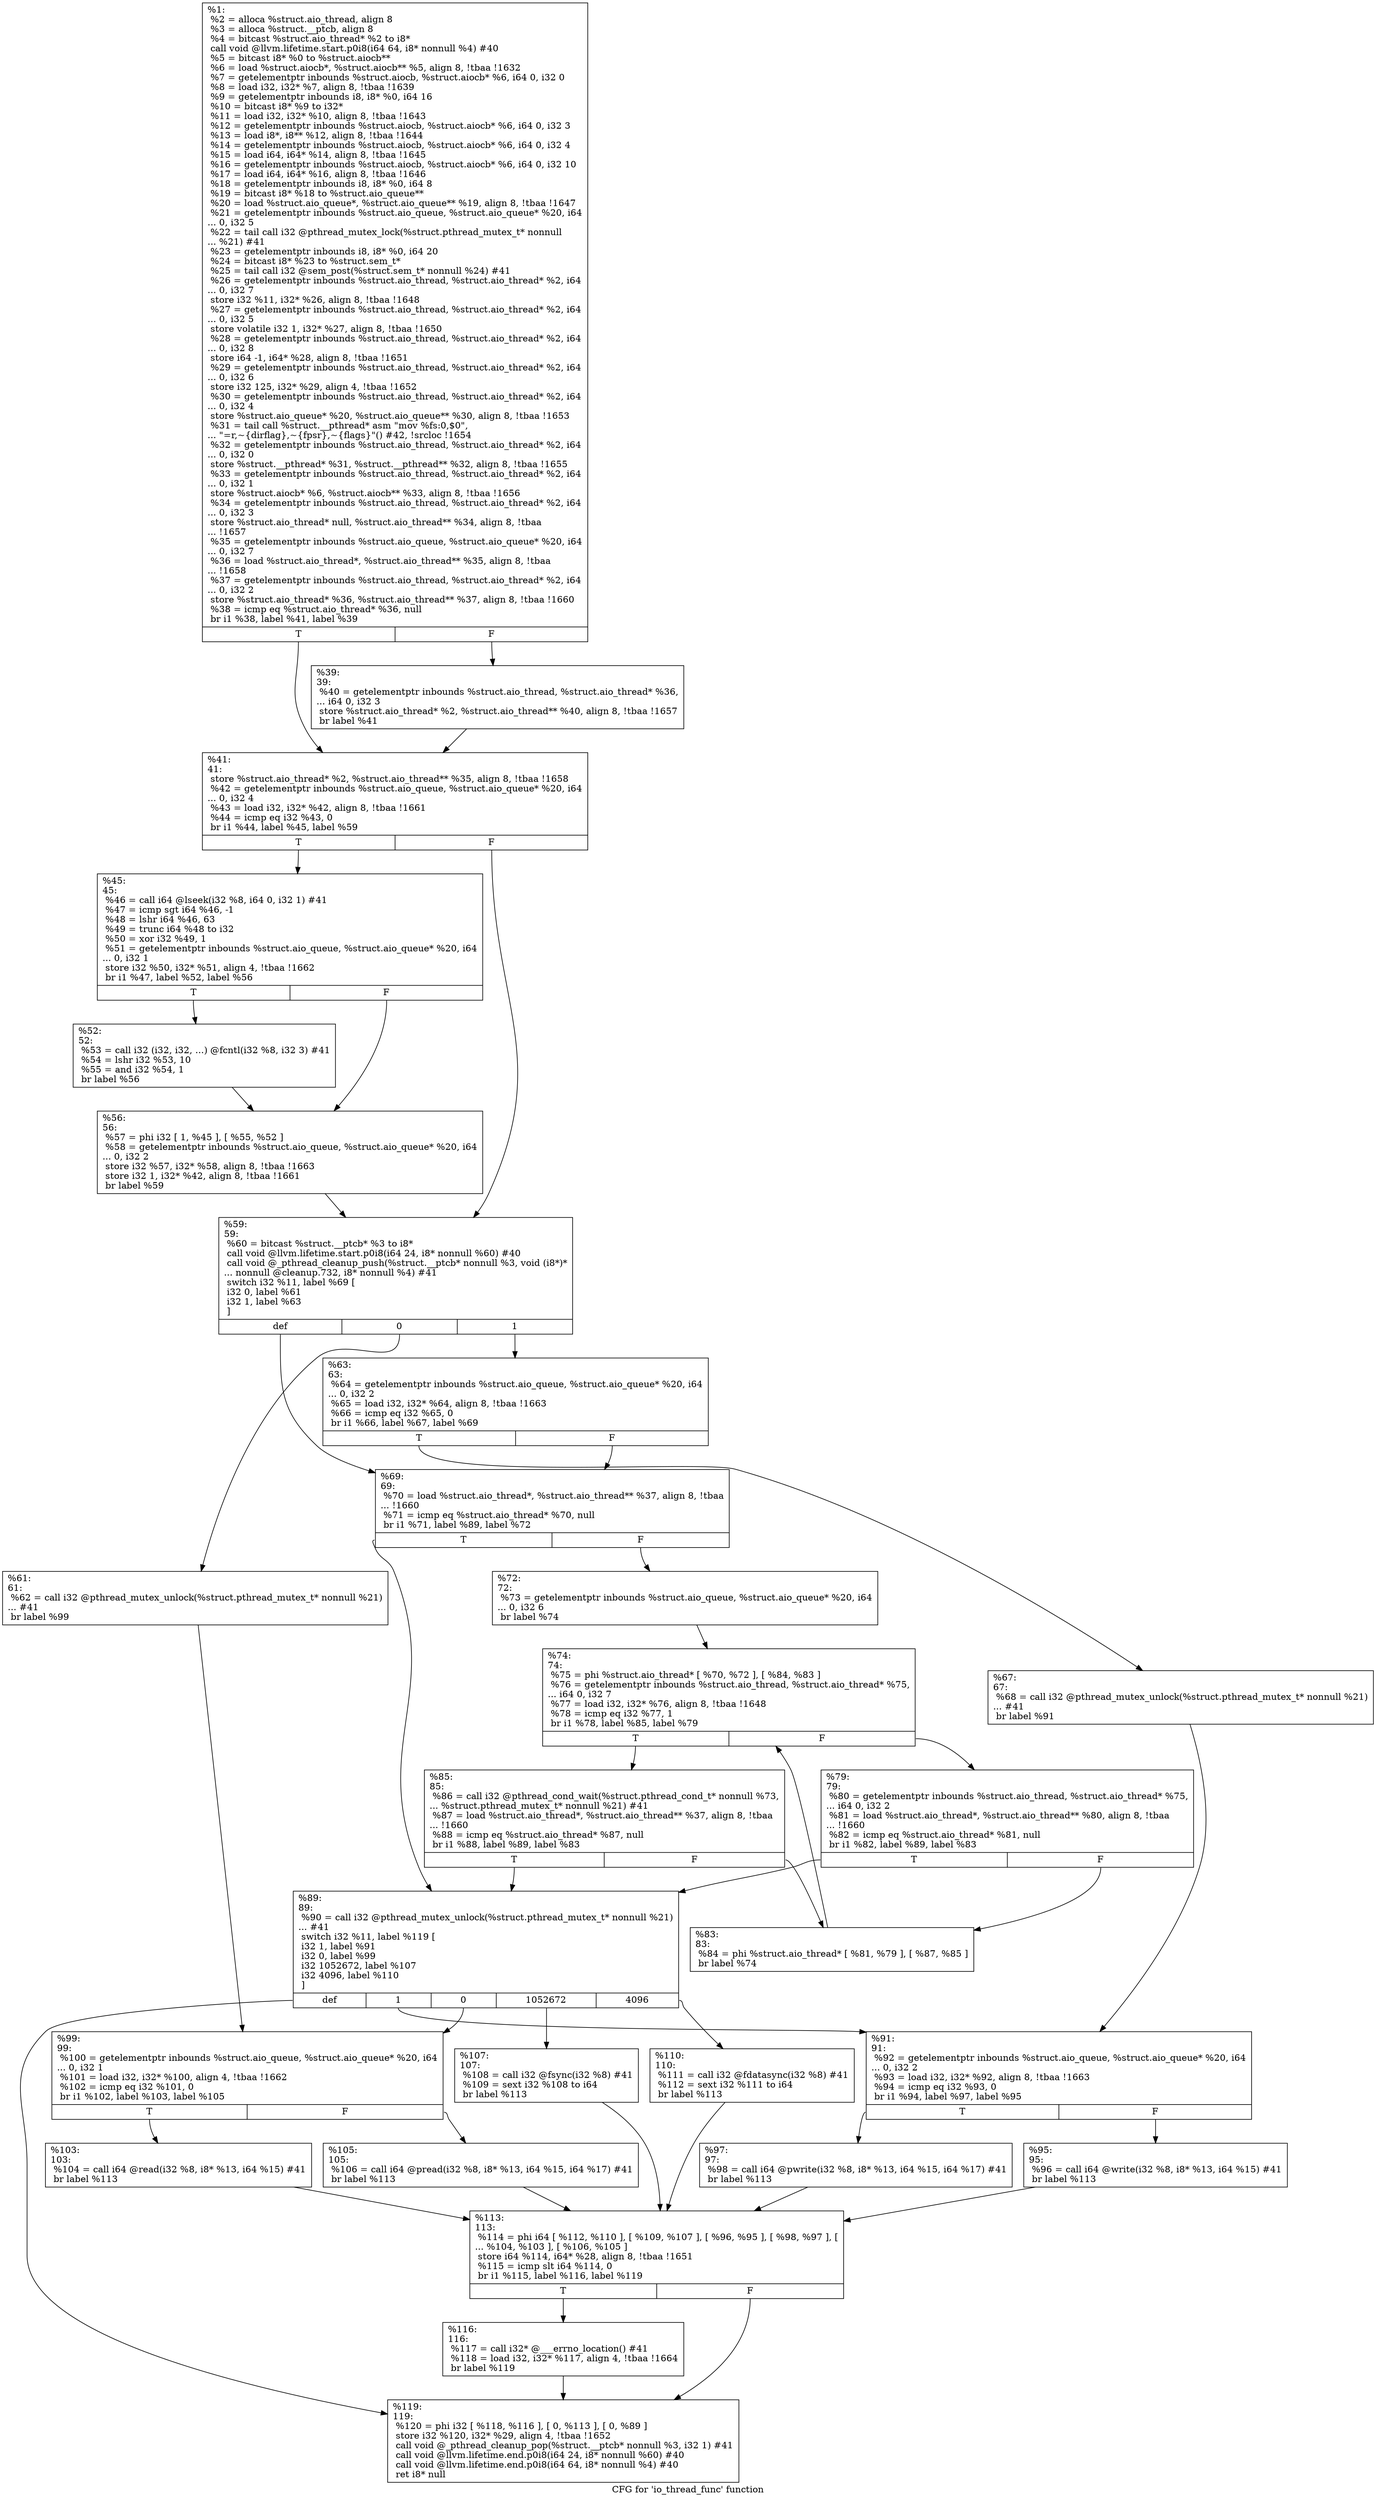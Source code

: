 digraph "CFG for 'io_thread_func' function" {
	label="CFG for 'io_thread_func' function";

	Node0x1aa7b00 [shape=record,label="{%1:\l  %2 = alloca %struct.aio_thread, align 8\l  %3 = alloca %struct.__ptcb, align 8\l  %4 = bitcast %struct.aio_thread* %2 to i8*\l  call void @llvm.lifetime.start.p0i8(i64 64, i8* nonnull %4) #40\l  %5 = bitcast i8* %0 to %struct.aiocb**\l  %6 = load %struct.aiocb*, %struct.aiocb** %5, align 8, !tbaa !1632\l  %7 = getelementptr inbounds %struct.aiocb, %struct.aiocb* %6, i64 0, i32 0\l  %8 = load i32, i32* %7, align 8, !tbaa !1639\l  %9 = getelementptr inbounds i8, i8* %0, i64 16\l  %10 = bitcast i8* %9 to i32*\l  %11 = load i32, i32* %10, align 8, !tbaa !1643\l  %12 = getelementptr inbounds %struct.aiocb, %struct.aiocb* %6, i64 0, i32 3\l  %13 = load i8*, i8** %12, align 8, !tbaa !1644\l  %14 = getelementptr inbounds %struct.aiocb, %struct.aiocb* %6, i64 0, i32 4\l  %15 = load i64, i64* %14, align 8, !tbaa !1645\l  %16 = getelementptr inbounds %struct.aiocb, %struct.aiocb* %6, i64 0, i32 10\l  %17 = load i64, i64* %16, align 8, !tbaa !1646\l  %18 = getelementptr inbounds i8, i8* %0, i64 8\l  %19 = bitcast i8* %18 to %struct.aio_queue**\l  %20 = load %struct.aio_queue*, %struct.aio_queue** %19, align 8, !tbaa !1647\l  %21 = getelementptr inbounds %struct.aio_queue, %struct.aio_queue* %20, i64\l... 0, i32 5\l  %22 = tail call i32 @pthread_mutex_lock(%struct.pthread_mutex_t* nonnull\l... %21) #41\l  %23 = getelementptr inbounds i8, i8* %0, i64 20\l  %24 = bitcast i8* %23 to %struct.sem_t*\l  %25 = tail call i32 @sem_post(%struct.sem_t* nonnull %24) #41\l  %26 = getelementptr inbounds %struct.aio_thread, %struct.aio_thread* %2, i64\l... 0, i32 7\l  store i32 %11, i32* %26, align 8, !tbaa !1648\l  %27 = getelementptr inbounds %struct.aio_thread, %struct.aio_thread* %2, i64\l... 0, i32 5\l  store volatile i32 1, i32* %27, align 8, !tbaa !1650\l  %28 = getelementptr inbounds %struct.aio_thread, %struct.aio_thread* %2, i64\l... 0, i32 8\l  store i64 -1, i64* %28, align 8, !tbaa !1651\l  %29 = getelementptr inbounds %struct.aio_thread, %struct.aio_thread* %2, i64\l... 0, i32 6\l  store i32 125, i32* %29, align 4, !tbaa !1652\l  %30 = getelementptr inbounds %struct.aio_thread, %struct.aio_thread* %2, i64\l... 0, i32 4\l  store %struct.aio_queue* %20, %struct.aio_queue** %30, align 8, !tbaa !1653\l  %31 = tail call %struct.__pthread* asm \"mov %fs:0,$0\",\l... \"=r,~\{dirflag\},~\{fpsr\},~\{flags\}\"() #42, !srcloc !1654\l  %32 = getelementptr inbounds %struct.aio_thread, %struct.aio_thread* %2, i64\l... 0, i32 0\l  store %struct.__pthread* %31, %struct.__pthread** %32, align 8, !tbaa !1655\l  %33 = getelementptr inbounds %struct.aio_thread, %struct.aio_thread* %2, i64\l... 0, i32 1\l  store %struct.aiocb* %6, %struct.aiocb** %33, align 8, !tbaa !1656\l  %34 = getelementptr inbounds %struct.aio_thread, %struct.aio_thread* %2, i64\l... 0, i32 3\l  store %struct.aio_thread* null, %struct.aio_thread** %34, align 8, !tbaa\l... !1657\l  %35 = getelementptr inbounds %struct.aio_queue, %struct.aio_queue* %20, i64\l... 0, i32 7\l  %36 = load %struct.aio_thread*, %struct.aio_thread** %35, align 8, !tbaa\l... !1658\l  %37 = getelementptr inbounds %struct.aio_thread, %struct.aio_thread* %2, i64\l... 0, i32 2\l  store %struct.aio_thread* %36, %struct.aio_thread** %37, align 8, !tbaa !1660\l  %38 = icmp eq %struct.aio_thread* %36, null\l  br i1 %38, label %41, label %39\l|{<s0>T|<s1>F}}"];
	Node0x1aa7b00:s0 -> Node0x1aa7e30;
	Node0x1aa7b00:s1 -> Node0x1aa7de0;
	Node0x1aa7de0 [shape=record,label="{%39:\l39:                                               \l  %40 = getelementptr inbounds %struct.aio_thread, %struct.aio_thread* %36,\l... i64 0, i32 3\l  store %struct.aio_thread* %2, %struct.aio_thread** %40, align 8, !tbaa !1657\l  br label %41\l}"];
	Node0x1aa7de0 -> Node0x1aa7e30;
	Node0x1aa7e30 [shape=record,label="{%41:\l41:                                               \l  store %struct.aio_thread* %2, %struct.aio_thread** %35, align 8, !tbaa !1658\l  %42 = getelementptr inbounds %struct.aio_queue, %struct.aio_queue* %20, i64\l... 0, i32 4\l  %43 = load i32, i32* %42, align 8, !tbaa !1661\l  %44 = icmp eq i32 %43, 0\l  br i1 %44, label %45, label %59\l|{<s0>T|<s1>F}}"];
	Node0x1aa7e30:s0 -> Node0x1aa7e80;
	Node0x1aa7e30:s1 -> Node0x1aa7f70;
	Node0x1aa7e80 [shape=record,label="{%45:\l45:                                               \l  %46 = call i64 @lseek(i32 %8, i64 0, i32 1) #41\l  %47 = icmp sgt i64 %46, -1\l  %48 = lshr i64 %46, 63\l  %49 = trunc i64 %48 to i32\l  %50 = xor i32 %49, 1\l  %51 = getelementptr inbounds %struct.aio_queue, %struct.aio_queue* %20, i64\l... 0, i32 1\l  store i32 %50, i32* %51, align 4, !tbaa !1662\l  br i1 %47, label %52, label %56\l|{<s0>T|<s1>F}}"];
	Node0x1aa7e80:s0 -> Node0x1aa7ed0;
	Node0x1aa7e80:s1 -> Node0x1aa7f20;
	Node0x1aa7ed0 [shape=record,label="{%52:\l52:                                               \l  %53 = call i32 (i32, i32, ...) @fcntl(i32 %8, i32 3) #41\l  %54 = lshr i32 %53, 10\l  %55 = and i32 %54, 1\l  br label %56\l}"];
	Node0x1aa7ed0 -> Node0x1aa7f20;
	Node0x1aa7f20 [shape=record,label="{%56:\l56:                                               \l  %57 = phi i32 [ 1, %45 ], [ %55, %52 ]\l  %58 = getelementptr inbounds %struct.aio_queue, %struct.aio_queue* %20, i64\l... 0, i32 2\l  store i32 %57, i32* %58, align 8, !tbaa !1663\l  store i32 1, i32* %42, align 8, !tbaa !1661\l  br label %59\l}"];
	Node0x1aa7f20 -> Node0x1aa7f70;
	Node0x1aa7f70 [shape=record,label="{%59:\l59:                                               \l  %60 = bitcast %struct.__ptcb* %3 to i8*\l  call void @llvm.lifetime.start.p0i8(i64 24, i8* nonnull %60) #40\l  call void @_pthread_cleanup_push(%struct.__ptcb* nonnull %3, void (i8*)*\l... nonnull @cleanup.732, i8* nonnull %4) #41\l  switch i32 %11, label %69 [\l    i32 0, label %61\l    i32 1, label %63\l  ]\l|{<s0>def|<s1>0|<s2>1}}"];
	Node0x1aa7f70:s0 -> Node0x1aa80b0;
	Node0x1aa7f70:s1 -> Node0x1aa7fc0;
	Node0x1aa7f70:s2 -> Node0x1aa8010;
	Node0x1aa7fc0 [shape=record,label="{%61:\l61:                                               \l  %62 = call i32 @pthread_mutex_unlock(%struct.pthread_mutex_t* nonnull %21)\l... #41\l  br label %99\l}"];
	Node0x1aa7fc0 -> Node0x1aa83d0;
	Node0x1aa8010 [shape=record,label="{%63:\l63:                                               \l  %64 = getelementptr inbounds %struct.aio_queue, %struct.aio_queue* %20, i64\l... 0, i32 2\l  %65 = load i32, i32* %64, align 8, !tbaa !1663\l  %66 = icmp eq i32 %65, 0\l  br i1 %66, label %67, label %69\l|{<s0>T|<s1>F}}"];
	Node0x1aa8010:s0 -> Node0x1aa8060;
	Node0x1aa8010:s1 -> Node0x1aa80b0;
	Node0x1aa8060 [shape=record,label="{%67:\l67:                                               \l  %68 = call i32 @pthread_mutex_unlock(%struct.pthread_mutex_t* nonnull %21)\l... #41\l  br label %91\l}"];
	Node0x1aa8060 -> Node0x1aa82e0;
	Node0x1aa80b0 [shape=record,label="{%69:\l69:                                               \l  %70 = load %struct.aio_thread*, %struct.aio_thread** %37, align 8, !tbaa\l... !1660\l  %71 = icmp eq %struct.aio_thread* %70, null\l  br i1 %71, label %89, label %72\l|{<s0>T|<s1>F}}"];
	Node0x1aa80b0:s0 -> Node0x1aa8290;
	Node0x1aa80b0:s1 -> Node0x1aa8100;
	Node0x1aa8100 [shape=record,label="{%72:\l72:                                               \l  %73 = getelementptr inbounds %struct.aio_queue, %struct.aio_queue* %20, i64\l... 0, i32 6\l  br label %74\l}"];
	Node0x1aa8100 -> Node0x1aa8150;
	Node0x1aa8150 [shape=record,label="{%74:\l74:                                               \l  %75 = phi %struct.aio_thread* [ %70, %72 ], [ %84, %83 ]\l  %76 = getelementptr inbounds %struct.aio_thread, %struct.aio_thread* %75,\l... i64 0, i32 7\l  %77 = load i32, i32* %76, align 8, !tbaa !1648\l  %78 = icmp eq i32 %77, 1\l  br i1 %78, label %85, label %79\l|{<s0>T|<s1>F}}"];
	Node0x1aa8150:s0 -> Node0x1aa8240;
	Node0x1aa8150:s1 -> Node0x1aa81a0;
	Node0x1aa81a0 [shape=record,label="{%79:\l79:                                               \l  %80 = getelementptr inbounds %struct.aio_thread, %struct.aio_thread* %75,\l... i64 0, i32 2\l  %81 = load %struct.aio_thread*, %struct.aio_thread** %80, align 8, !tbaa\l... !1660\l  %82 = icmp eq %struct.aio_thread* %81, null\l  br i1 %82, label %89, label %83\l|{<s0>T|<s1>F}}"];
	Node0x1aa81a0:s0 -> Node0x1aa8290;
	Node0x1aa81a0:s1 -> Node0x1aa81f0;
	Node0x1aa81f0 [shape=record,label="{%83:\l83:                                               \l  %84 = phi %struct.aio_thread* [ %81, %79 ], [ %87, %85 ]\l  br label %74\l}"];
	Node0x1aa81f0 -> Node0x1aa8150;
	Node0x1aa8240 [shape=record,label="{%85:\l85:                                               \l  %86 = call i32 @pthread_cond_wait(%struct.pthread_cond_t* nonnull %73,\l... %struct.pthread_mutex_t* nonnull %21) #41\l  %87 = load %struct.aio_thread*, %struct.aio_thread** %37, align 8, !tbaa\l... !1660\l  %88 = icmp eq %struct.aio_thread* %87, null\l  br i1 %88, label %89, label %83\l|{<s0>T|<s1>F}}"];
	Node0x1aa8240:s0 -> Node0x1aa8290;
	Node0x1aa8240:s1 -> Node0x1aa81f0;
	Node0x1aa8290 [shape=record,label="{%89:\l89:                                               \l  %90 = call i32 @pthread_mutex_unlock(%struct.pthread_mutex_t* nonnull %21)\l... #41\l  switch i32 %11, label %119 [\l    i32 1, label %91\l    i32 0, label %99\l    i32 1052672, label %107\l    i32 4096, label %110\l  ]\l|{<s0>def|<s1>1|<s2>0|<s3>1052672|<s4>4096}}"];
	Node0x1aa8290:s0 -> Node0x1aa8600;
	Node0x1aa8290:s1 -> Node0x1aa82e0;
	Node0x1aa8290:s2 -> Node0x1aa83d0;
	Node0x1aa8290:s3 -> Node0x1aa84c0;
	Node0x1aa8290:s4 -> Node0x1aa8510;
	Node0x1aa82e0 [shape=record,label="{%91:\l91:                                               \l  %92 = getelementptr inbounds %struct.aio_queue, %struct.aio_queue* %20, i64\l... 0, i32 2\l  %93 = load i32, i32* %92, align 8, !tbaa !1663\l  %94 = icmp eq i32 %93, 0\l  br i1 %94, label %97, label %95\l|{<s0>T|<s1>F}}"];
	Node0x1aa82e0:s0 -> Node0x1aa8380;
	Node0x1aa82e0:s1 -> Node0x1aa8330;
	Node0x1aa8330 [shape=record,label="{%95:\l95:                                               \l  %96 = call i64 @write(i32 %8, i8* %13, i64 %15) #41\l  br label %113\l}"];
	Node0x1aa8330 -> Node0x1aa8560;
	Node0x1aa8380 [shape=record,label="{%97:\l97:                                               \l  %98 = call i64 @pwrite(i32 %8, i8* %13, i64 %15, i64 %17) #41\l  br label %113\l}"];
	Node0x1aa8380 -> Node0x1aa8560;
	Node0x1aa83d0 [shape=record,label="{%99:\l99:                                               \l  %100 = getelementptr inbounds %struct.aio_queue, %struct.aio_queue* %20, i64\l... 0, i32 1\l  %101 = load i32, i32* %100, align 4, !tbaa !1662\l  %102 = icmp eq i32 %101, 0\l  br i1 %102, label %103, label %105\l|{<s0>T|<s1>F}}"];
	Node0x1aa83d0:s0 -> Node0x1aa8420;
	Node0x1aa83d0:s1 -> Node0x1aa8470;
	Node0x1aa8420 [shape=record,label="{%103:\l103:                                              \l  %104 = call i64 @read(i32 %8, i8* %13, i64 %15) #41\l  br label %113\l}"];
	Node0x1aa8420 -> Node0x1aa8560;
	Node0x1aa8470 [shape=record,label="{%105:\l105:                                              \l  %106 = call i64 @pread(i32 %8, i8* %13, i64 %15, i64 %17) #41\l  br label %113\l}"];
	Node0x1aa8470 -> Node0x1aa8560;
	Node0x1aa84c0 [shape=record,label="{%107:\l107:                                              \l  %108 = call i32 @fsync(i32 %8) #41\l  %109 = sext i32 %108 to i64\l  br label %113\l}"];
	Node0x1aa84c0 -> Node0x1aa8560;
	Node0x1aa8510 [shape=record,label="{%110:\l110:                                              \l  %111 = call i32 @fdatasync(i32 %8) #41\l  %112 = sext i32 %111 to i64\l  br label %113\l}"];
	Node0x1aa8510 -> Node0x1aa8560;
	Node0x1aa8560 [shape=record,label="{%113:\l113:                                              \l  %114 = phi i64 [ %112, %110 ], [ %109, %107 ], [ %96, %95 ], [ %98, %97 ], [\l... %104, %103 ], [ %106, %105 ]\l  store i64 %114, i64* %28, align 8, !tbaa !1651\l  %115 = icmp slt i64 %114, 0\l  br i1 %115, label %116, label %119\l|{<s0>T|<s1>F}}"];
	Node0x1aa8560:s0 -> Node0x1aa85b0;
	Node0x1aa8560:s1 -> Node0x1aa8600;
	Node0x1aa85b0 [shape=record,label="{%116:\l116:                                              \l  %117 = call i32* @___errno_location() #41\l  %118 = load i32, i32* %117, align 4, !tbaa !1664\l  br label %119\l}"];
	Node0x1aa85b0 -> Node0x1aa8600;
	Node0x1aa8600 [shape=record,label="{%119:\l119:                                              \l  %120 = phi i32 [ %118, %116 ], [ 0, %113 ], [ 0, %89 ]\l  store i32 %120, i32* %29, align 4, !tbaa !1652\l  call void @_pthread_cleanup_pop(%struct.__ptcb* nonnull %3, i32 1) #41\l  call void @llvm.lifetime.end.p0i8(i64 24, i8* nonnull %60) #40\l  call void @llvm.lifetime.end.p0i8(i64 64, i8* nonnull %4) #40\l  ret i8* null\l}"];
}
